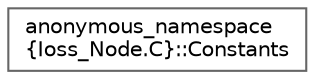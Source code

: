 digraph "Graphical Class Hierarchy"
{
 // INTERACTIVE_SVG=YES
 // LATEX_PDF_SIZE
  bgcolor="transparent";
  edge [fontname=Helvetica,fontsize=10,labelfontname=Helvetica,labelfontsize=10];
  node [fontname=Helvetica,fontsize=10,shape=box,height=0.2,width=0.4];
  rankdir="LR";
  Node0 [id="Node000000",label="anonymous_namespace\l\{Ioss_Node.C\}::Constants",height=0.2,width=0.4,color="grey40", fillcolor="white", style="filled",URL="$structanonymous__namespace_02Ioss__Node_8C_03_1_1Constants.html",tooltip=" "];
}

